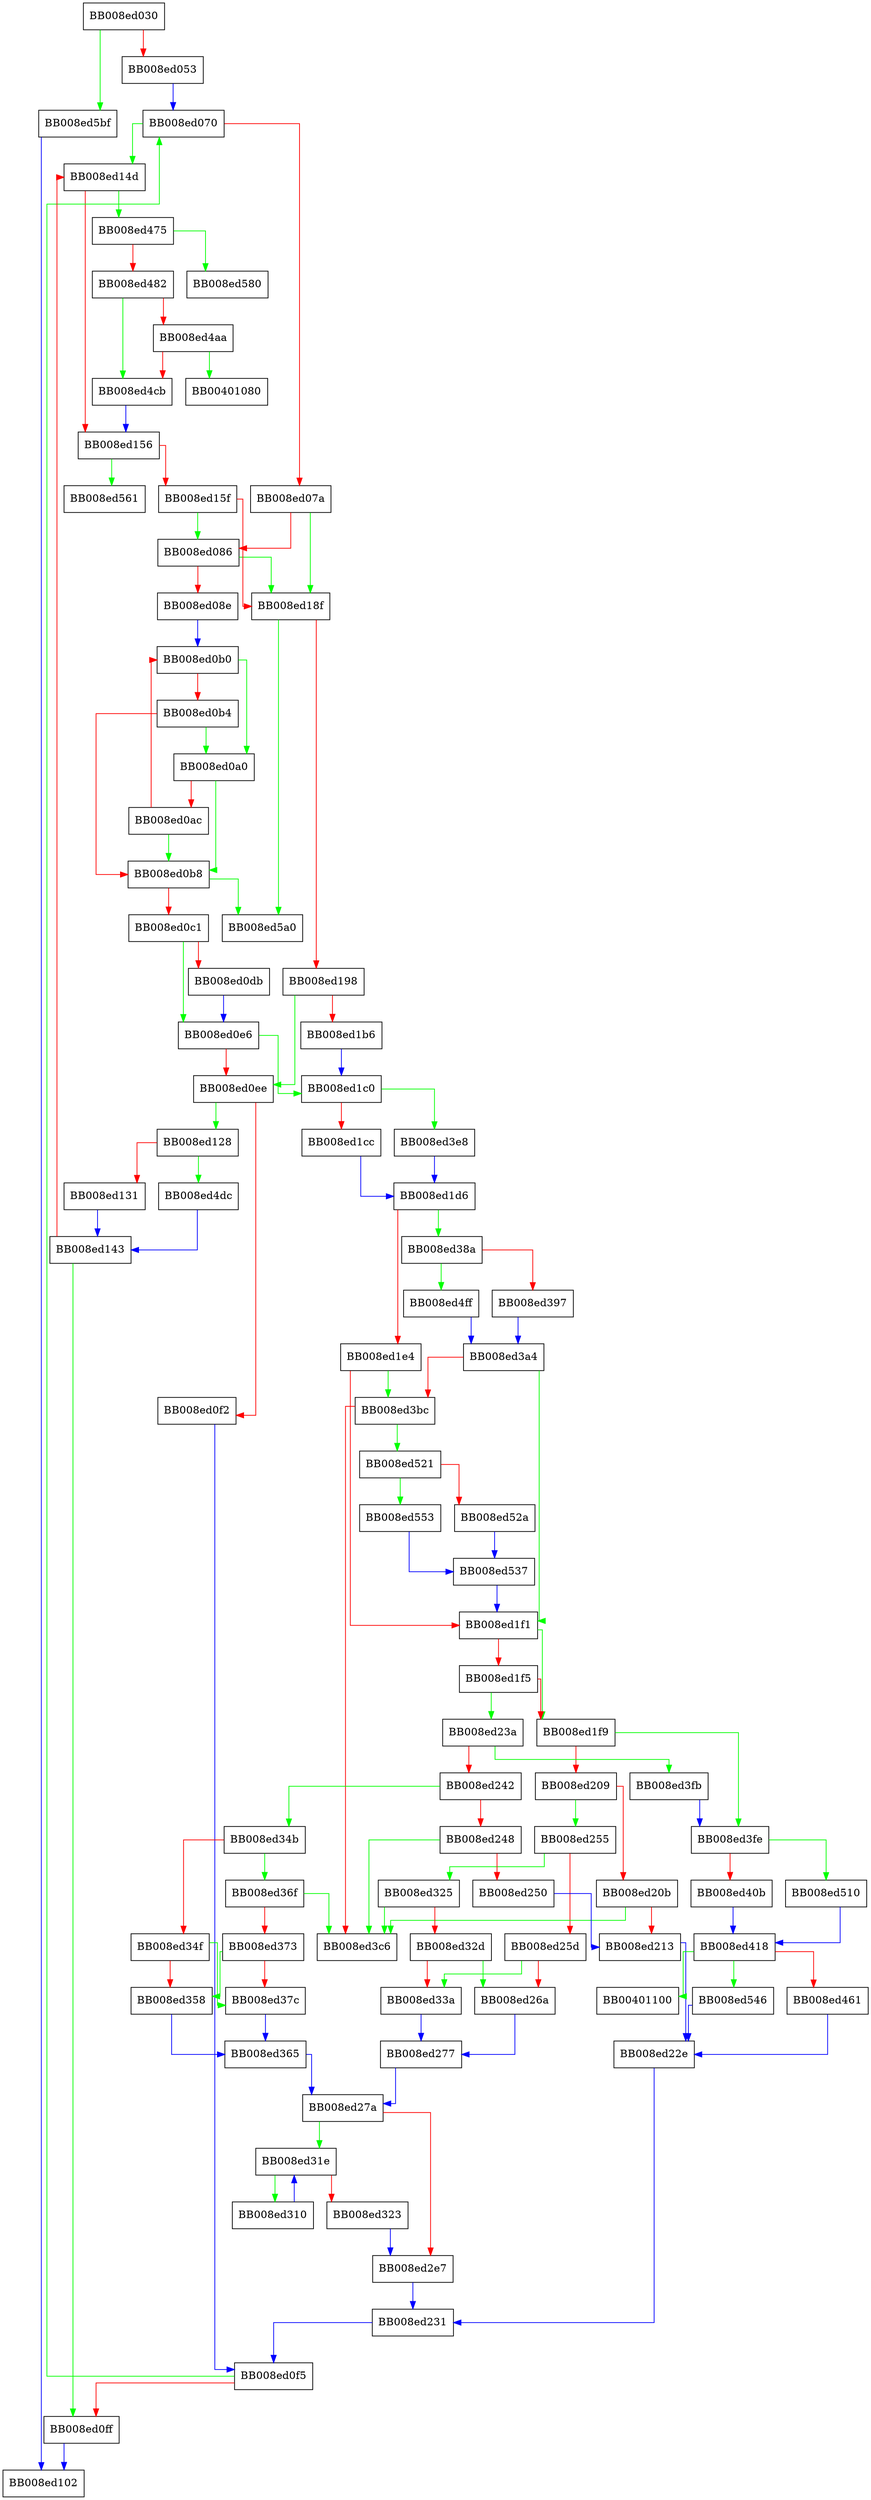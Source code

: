 digraph _dl_debug_vdprintf {
  node [shape="box"];
  graph [splines=ortho];
  BB008ed030 -> BB008ed5bf [color="green"];
  BB008ed030 -> BB008ed053 [color="red"];
  BB008ed053 -> BB008ed070 [color="blue"];
  BB008ed070 -> BB008ed14d [color="green"];
  BB008ed070 -> BB008ed07a [color="red"];
  BB008ed07a -> BB008ed18f [color="green"];
  BB008ed07a -> BB008ed086 [color="red"];
  BB008ed086 -> BB008ed18f [color="green"];
  BB008ed086 -> BB008ed08e [color="red"];
  BB008ed08e -> BB008ed0b0 [color="blue"];
  BB008ed0a0 -> BB008ed0b8 [color="green"];
  BB008ed0a0 -> BB008ed0ac [color="red"];
  BB008ed0ac -> BB008ed0b8 [color="green"];
  BB008ed0ac -> BB008ed0b0 [color="red"];
  BB008ed0b0 -> BB008ed0a0 [color="green"];
  BB008ed0b0 -> BB008ed0b4 [color="red"];
  BB008ed0b4 -> BB008ed0a0 [color="green"];
  BB008ed0b4 -> BB008ed0b8 [color="red"];
  BB008ed0b8 -> BB008ed5a0 [color="green"];
  BB008ed0b8 -> BB008ed0c1 [color="red"];
  BB008ed0c1 -> BB008ed0e6 [color="green"];
  BB008ed0c1 -> BB008ed0db [color="red"];
  BB008ed0db -> BB008ed0e6 [color="blue"];
  BB008ed0e6 -> BB008ed1c0 [color="green"];
  BB008ed0e6 -> BB008ed0ee [color="red"];
  BB008ed0ee -> BB008ed128 [color="green"];
  BB008ed0ee -> BB008ed0f2 [color="red"];
  BB008ed0f2 -> BB008ed0f5 [color="blue"];
  BB008ed0f5 -> BB008ed070 [color="green"];
  BB008ed0f5 -> BB008ed0ff [color="red"];
  BB008ed0ff -> BB008ed102 [color="blue"];
  BB008ed128 -> BB008ed4dc [color="green"];
  BB008ed128 -> BB008ed131 [color="red"];
  BB008ed131 -> BB008ed143 [color="blue"];
  BB008ed143 -> BB008ed0ff [color="green"];
  BB008ed143 -> BB008ed14d [color="red"];
  BB008ed14d -> BB008ed475 [color="green"];
  BB008ed14d -> BB008ed156 [color="red"];
  BB008ed156 -> BB008ed561 [color="green"];
  BB008ed156 -> BB008ed15f [color="red"];
  BB008ed15f -> BB008ed086 [color="green"];
  BB008ed15f -> BB008ed18f [color="red"];
  BB008ed18f -> BB008ed5a0 [color="green"];
  BB008ed18f -> BB008ed198 [color="red"];
  BB008ed198 -> BB008ed0ee [color="green"];
  BB008ed198 -> BB008ed1b6 [color="red"];
  BB008ed1b6 -> BB008ed1c0 [color="blue"];
  BB008ed1c0 -> BB008ed3e8 [color="green"];
  BB008ed1c0 -> BB008ed1cc [color="red"];
  BB008ed1cc -> BB008ed1d6 [color="blue"];
  BB008ed1d6 -> BB008ed38a [color="green"];
  BB008ed1d6 -> BB008ed1e4 [color="red"];
  BB008ed1e4 -> BB008ed3bc [color="green"];
  BB008ed1e4 -> BB008ed1f1 [color="red"];
  BB008ed1f1 -> BB008ed1f9 [color="green"];
  BB008ed1f1 -> BB008ed1f5 [color="red"];
  BB008ed1f5 -> BB008ed23a [color="green"];
  BB008ed1f5 -> BB008ed1f9 [color="red"];
  BB008ed1f9 -> BB008ed3fe [color="green"];
  BB008ed1f9 -> BB008ed209 [color="red"];
  BB008ed209 -> BB008ed255 [color="green"];
  BB008ed209 -> BB008ed20b [color="red"];
  BB008ed20b -> BB008ed3c6 [color="green"];
  BB008ed20b -> BB008ed213 [color="red"];
  BB008ed213 -> BB008ed22e [color="blue"];
  BB008ed22e -> BB008ed231 [color="blue"];
  BB008ed231 -> BB008ed0f5 [color="blue"];
  BB008ed23a -> BB008ed3fb [color="green"];
  BB008ed23a -> BB008ed242 [color="red"];
  BB008ed242 -> BB008ed34b [color="green"];
  BB008ed242 -> BB008ed248 [color="red"];
  BB008ed248 -> BB008ed3c6 [color="green"];
  BB008ed248 -> BB008ed250 [color="red"];
  BB008ed250 -> BB008ed213 [color="blue"];
  BB008ed255 -> BB008ed325 [color="green"];
  BB008ed255 -> BB008ed25d [color="red"];
  BB008ed25d -> BB008ed33a [color="green"];
  BB008ed25d -> BB008ed26a [color="red"];
  BB008ed26a -> BB008ed277 [color="blue"];
  BB008ed277 -> BB008ed27a [color="blue"];
  BB008ed27a -> BB008ed31e [color="green"];
  BB008ed27a -> BB008ed2e7 [color="red"];
  BB008ed2e7 -> BB008ed231 [color="blue"];
  BB008ed310 -> BB008ed31e [color="blue"];
  BB008ed31e -> BB008ed310 [color="green"];
  BB008ed31e -> BB008ed323 [color="red"];
  BB008ed323 -> BB008ed2e7 [color="blue"];
  BB008ed325 -> BB008ed3c6 [color="green"];
  BB008ed325 -> BB008ed32d [color="red"];
  BB008ed32d -> BB008ed26a [color="green"];
  BB008ed32d -> BB008ed33a [color="red"];
  BB008ed33a -> BB008ed277 [color="blue"];
  BB008ed34b -> BB008ed36f [color="green"];
  BB008ed34b -> BB008ed34f [color="red"];
  BB008ed34f -> BB008ed37c [color="green"];
  BB008ed34f -> BB008ed358 [color="red"];
  BB008ed358 -> BB008ed365 [color="blue"];
  BB008ed365 -> BB008ed27a [color="blue"];
  BB008ed36f -> BB008ed3c6 [color="green"];
  BB008ed36f -> BB008ed373 [color="red"];
  BB008ed373 -> BB008ed358 [color="green"];
  BB008ed373 -> BB008ed37c [color="red"];
  BB008ed37c -> BB008ed365 [color="blue"];
  BB008ed38a -> BB008ed4ff [color="green"];
  BB008ed38a -> BB008ed397 [color="red"];
  BB008ed397 -> BB008ed3a4 [color="blue"];
  BB008ed3a4 -> BB008ed1f1 [color="green"];
  BB008ed3a4 -> BB008ed3bc [color="red"];
  BB008ed3bc -> BB008ed521 [color="green"];
  BB008ed3bc -> BB008ed3c6 [color="red"];
  BB008ed3e8 -> BB008ed1d6 [color="blue"];
  BB008ed3fb -> BB008ed3fe [color="blue"];
  BB008ed3fe -> BB008ed510 [color="green"];
  BB008ed3fe -> BB008ed40b [color="red"];
  BB008ed40b -> BB008ed418 [color="blue"];
  BB008ed418 -> BB00401100 [color="green"];
  BB008ed418 -> BB008ed546 [color="green"];
  BB008ed418 -> BB008ed461 [color="red"];
  BB008ed461 -> BB008ed22e [color="blue"];
  BB008ed475 -> BB008ed580 [color="green"];
  BB008ed475 -> BB008ed482 [color="red"];
  BB008ed482 -> BB008ed4cb [color="green"];
  BB008ed482 -> BB008ed4aa [color="red"];
  BB008ed4aa -> BB00401080 [color="green"];
  BB008ed4aa -> BB008ed4cb [color="red"];
  BB008ed4cb -> BB008ed156 [color="blue"];
  BB008ed4dc -> BB008ed143 [color="blue"];
  BB008ed4ff -> BB008ed3a4 [color="blue"];
  BB008ed510 -> BB008ed418 [color="blue"];
  BB008ed521 -> BB008ed553 [color="green"];
  BB008ed521 -> BB008ed52a [color="red"];
  BB008ed52a -> BB008ed537 [color="blue"];
  BB008ed537 -> BB008ed1f1 [color="blue"];
  BB008ed546 -> BB008ed22e [color="blue"];
  BB008ed553 -> BB008ed537 [color="blue"];
  BB008ed5bf -> BB008ed102 [color="blue"];
}